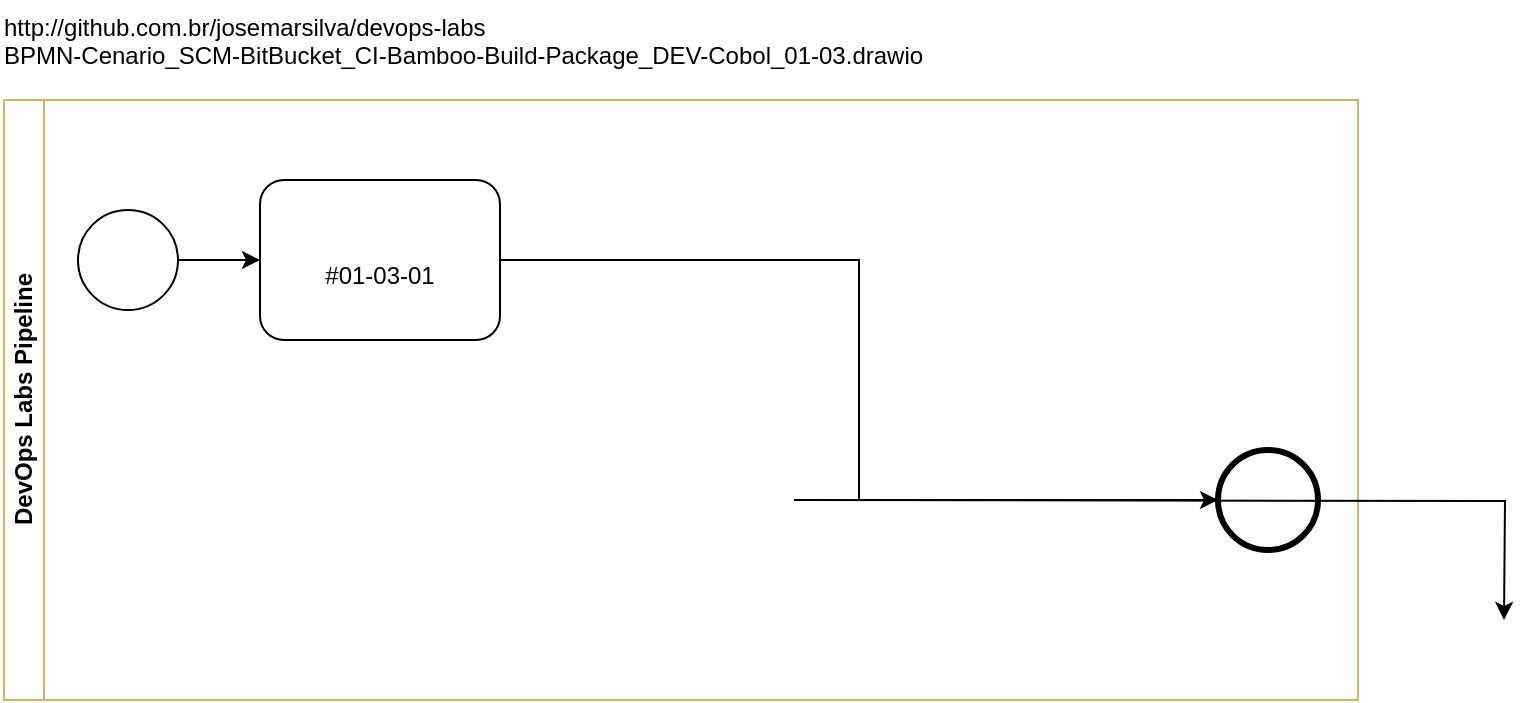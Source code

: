 <mxfile version="12.6.5" type="device"><diagram id="5NeZ63Qd66gIMU1FEMey" name="Página-1"><mxGraphModel dx="868" dy="534" grid="1" gridSize="10" guides="1" tooltips="1" connect="1" arrows="1" fold="1" page="1" pageScale="1" pageWidth="827" pageHeight="1169" math="0" shadow="0"><root><mxCell id="0"/><mxCell id="1" parent="0"/><mxCell id="QgqVYCvx7v4dcO-PnhBK-2" value="DevOps Labs Pipeline" style="swimlane;html=1;horizontal=0;startSize=20;fillColor=none;strokeColor=#d6b656;" parent="1" vertex="1"><mxGeometry x="3" y="60" width="677" height="300" as="geometry"/></mxCell><mxCell id="dS2oRb-bHWeyEm29BqbT-6" style="edgeStyle=orthogonalEdgeStyle;rounded=0;orthogonalLoop=1;jettySize=auto;html=1;" parent="QgqVYCvx7v4dcO-PnhBK-2" source="dS2oRb-bHWeyEm29BqbT-1" target="5jf8gvS9TWFhuYRFCtUc-1" edge="1"><mxGeometry relative="1" as="geometry"><mxPoint x="108" y="80" as="sourcePoint"/><mxPoint x="148" y="80" as="targetPoint"/></mxGeometry></mxCell><mxCell id="dS2oRb-bHWeyEm29BqbT-1" value="" style="shape=mxgraph.bpmn.shape;html=1;verticalLabelPosition=bottom;labelBackgroundColor=#ffffff;verticalAlign=top;align=center;perimeter=ellipsePerimeter;outlineConnect=0;outline=standard;symbol=general;" parent="QgqVYCvx7v4dcO-PnhBK-2" vertex="1"><mxGeometry x="37" y="55" width="50" height="50" as="geometry"/></mxCell><mxCell id="dS2oRb-bHWeyEm29BqbT-10" style="edgeStyle=orthogonalEdgeStyle;rounded=0;orthogonalLoop=1;jettySize=auto;html=1;" parent="QgqVYCvx7v4dcO-PnhBK-2" edge="1"><mxGeometry relative="1" as="geometry"><mxPoint x="257" y="75" as="sourcePoint"/></mxGeometry></mxCell><mxCell id="dS2oRb-bHWeyEm29BqbT-16" style="edgeStyle=orthogonalEdgeStyle;rounded=0;orthogonalLoop=1;jettySize=auto;html=1;" parent="QgqVYCvx7v4dcO-PnhBK-2" edge="1"><mxGeometry relative="1" as="geometry"><mxPoint x="398.5" y="75" as="sourcePoint"/></mxGeometry></mxCell><mxCell id="dS2oRb-bHWeyEm29BqbT-28" style="edgeStyle=orthogonalEdgeStyle;rounded=0;orthogonalLoop=1;jettySize=auto;html=1;entryX=0;entryY=0.5;entryDx=0;entryDy=0;exitX=1;exitY=0.5;exitDx=0;exitDy=0;" parent="QgqVYCvx7v4dcO-PnhBK-2" edge="1"><mxGeometry relative="1" as="geometry"><Array as="points"><mxPoint x="727" y="80"/><mxPoint x="727" y="140"/><mxPoint x="97" y="140"/><mxPoint x="97" y="200"/></Array><mxPoint x="688.5" y="75" as="sourcePoint"/></mxGeometry></mxCell><mxCell id="dS2oRb-bHWeyEm29BqbT-11" style="edgeStyle=orthogonalEdgeStyle;rounded=0;orthogonalLoop=1;jettySize=auto;html=1;" parent="QgqVYCvx7v4dcO-PnhBK-2" edge="1"><mxGeometry relative="1" as="geometry"><mxPoint x="547" y="75" as="sourcePoint"/></mxGeometry></mxCell><mxCell id="dS2oRb-bHWeyEm29BqbT-17" style="edgeStyle=orthogonalEdgeStyle;rounded=0;orthogonalLoop=1;jettySize=auto;html=1;" parent="QgqVYCvx7v4dcO-PnhBK-2" edge="1"><mxGeometry relative="1" as="geometry"><mxPoint x="257" y="205" as="sourcePoint"/></mxGeometry></mxCell><mxCell id="dS2oRb-bHWeyEm29BqbT-20" style="edgeStyle=orthogonalEdgeStyle;rounded=0;orthogonalLoop=1;jettySize=auto;html=1;" parent="QgqVYCvx7v4dcO-PnhBK-2" edge="1"><mxGeometry relative="1" as="geometry"><mxPoint x="398.5" y="205" as="sourcePoint"/></mxGeometry></mxCell><mxCell id="dS2oRb-bHWeyEm29BqbT-3" value="" style="shape=mxgraph.bpmn.shape;html=1;verticalLabelPosition=bottom;labelBackgroundColor=#ffffff;verticalAlign=top;align=center;perimeter=ellipsePerimeter;outlineConnect=0;outline=end;symbol=general;" parent="QgqVYCvx7v4dcO-PnhBK-2" vertex="1"><mxGeometry x="607" y="175" width="50" height="50" as="geometry"/></mxCell><mxCell id="5jf8gvS9TWFhuYRFCtUc-8" style="edgeStyle=orthogonalEdgeStyle;rounded=0;orthogonalLoop=1;jettySize=auto;html=1;entryX=0;entryY=0.5;entryDx=0;entryDy=0;" parent="QgqVYCvx7v4dcO-PnhBK-2" source="5jf8gvS9TWFhuYRFCtUc-1" target="dS2oRb-bHWeyEm29BqbT-3" edge="1"><mxGeometry relative="1" as="geometry"><mxPoint x="278" y="80" as="targetPoint"/></mxGeometry></mxCell><mxCell id="5jf8gvS9TWFhuYRFCtUc-1" value="&lt;div&gt;&amp;nbsp;&lt;/div&gt;&lt;div&gt;#01-03-01&lt;/div&gt;" style="shape=ext;rounded=1;html=1;whiteSpace=wrap;fillColor=none;" parent="QgqVYCvx7v4dcO-PnhBK-2" vertex="1"><mxGeometry x="128" y="40" width="120" height="80" as="geometry"/></mxCell><mxCell id="iQW8FGknK8te4jhKu7wZ-2" style="edgeStyle=orthogonalEdgeStyle;rounded=0;orthogonalLoop=1;jettySize=auto;html=1;" parent="QgqVYCvx7v4dcO-PnhBK-2" target="iQW8FGknK8te4jhKu7wZ-1" edge="1"><mxGeometry relative="1" as="geometry"><mxPoint x="398" y="80" as="sourcePoint"/></mxGeometry></mxCell><mxCell id="iQW8FGknK8te4jhKu7wZ-10" style="edgeStyle=orthogonalEdgeStyle;rounded=0;orthogonalLoop=1;jettySize=auto;html=1;" parent="QgqVYCvx7v4dcO-PnhBK-2" target="iQW8FGknK8te4jhKu7wZ-4" edge="1"><mxGeometry relative="1" as="geometry"><mxPoint x="287" y="160" as="sourcePoint"/></mxGeometry></mxCell><mxCell id="iQW8FGknK8te4jhKu7wZ-3" style="edgeStyle=orthogonalEdgeStyle;rounded=0;orthogonalLoop=1;jettySize=auto;html=1;entryX=0;entryY=0.5;entryDx=0;entryDy=0;" parent="QgqVYCvx7v4dcO-PnhBK-2" target="5jf8gvS9TWFhuYRFCtUc-16" edge="1"><mxGeometry relative="1" as="geometry"><Array as="points"><mxPoint x="488" y="140"/><mxPoint x="108" y="140"/><mxPoint x="108" y="200"/></Array><mxPoint x="488" y="120" as="sourcePoint"/></mxGeometry></mxCell><mxCell id="iQW8FGknK8te4jhKu7wZ-9" style="edgeStyle=orthogonalEdgeStyle;rounded=0;orthogonalLoop=1;jettySize=auto;html=1;" parent="QgqVYCvx7v4dcO-PnhBK-2" target="iQW8FGknK8te4jhKu7wZ-8" edge="1"><mxGeometry relative="1" as="geometry"><mxPoint x="395" y="200" as="sourcePoint"/><mxPoint x="750" y="260" as="targetPoint"/></mxGeometry></mxCell><mxCell id="OLhIjut3MR7rtpvBqboD-1" value="&lt;div style=&quot;text-align: left&quot;&gt;http://github.com.br/josemarsilva/devops-labs&lt;/div&gt;BPMN-Cenario_SCM-BitBucket_CI-Bamboo-Build-Package_DEV-Cobol_01-03.drawio" style="text;html=1;resizable=0;autosize=1;align=left;verticalAlign=top;points=[];fillColor=none;strokeColor=none;rounded=0;" parent="1" vertex="1"><mxGeometry x="1" y="10" width="480" height="30" as="geometry"/></mxCell></root></mxGraphModel></diagram></mxfile>